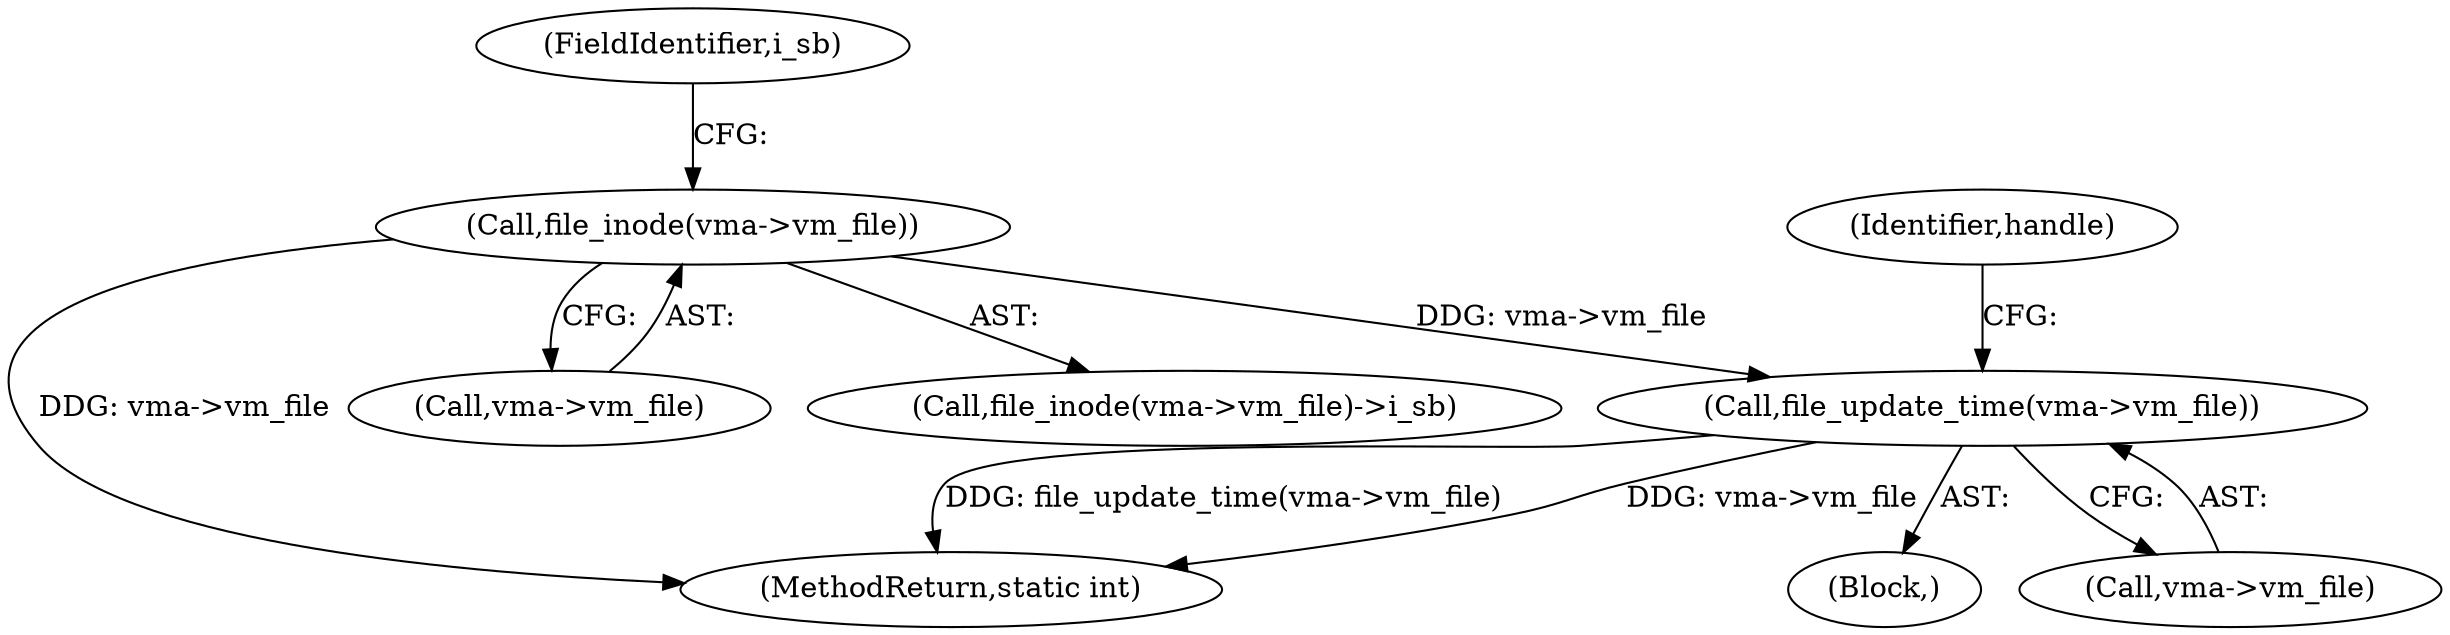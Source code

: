 digraph "0_linux_ea3d7209ca01da209cda6f0dea8be9cc4b7a933b_2@API" {
"1000131" [label="(Call,file_update_time(vma->vm_file))"];
"1000113" [label="(Call,file_inode(vma->vm_file))"];
"1000169" [label="(MethodReturn,static int)"];
"1000128" [label="(Block,)"];
"1000114" [label="(Call,vma->vm_file)"];
"1000113" [label="(Call,file_inode(vma->vm_file))"];
"1000131" [label="(Call,file_update_time(vma->vm_file))"];
"1000136" [label="(Identifier,handle)"];
"1000112" [label="(Call,file_inode(vma->vm_file)->i_sb)"];
"1000132" [label="(Call,vma->vm_file)"];
"1000117" [label="(FieldIdentifier,i_sb)"];
"1000131" -> "1000128"  [label="AST: "];
"1000131" -> "1000132"  [label="CFG: "];
"1000132" -> "1000131"  [label="AST: "];
"1000136" -> "1000131"  [label="CFG: "];
"1000131" -> "1000169"  [label="DDG: vma->vm_file"];
"1000131" -> "1000169"  [label="DDG: file_update_time(vma->vm_file)"];
"1000113" -> "1000131"  [label="DDG: vma->vm_file"];
"1000113" -> "1000112"  [label="AST: "];
"1000113" -> "1000114"  [label="CFG: "];
"1000114" -> "1000113"  [label="AST: "];
"1000117" -> "1000113"  [label="CFG: "];
"1000113" -> "1000169"  [label="DDG: vma->vm_file"];
}
